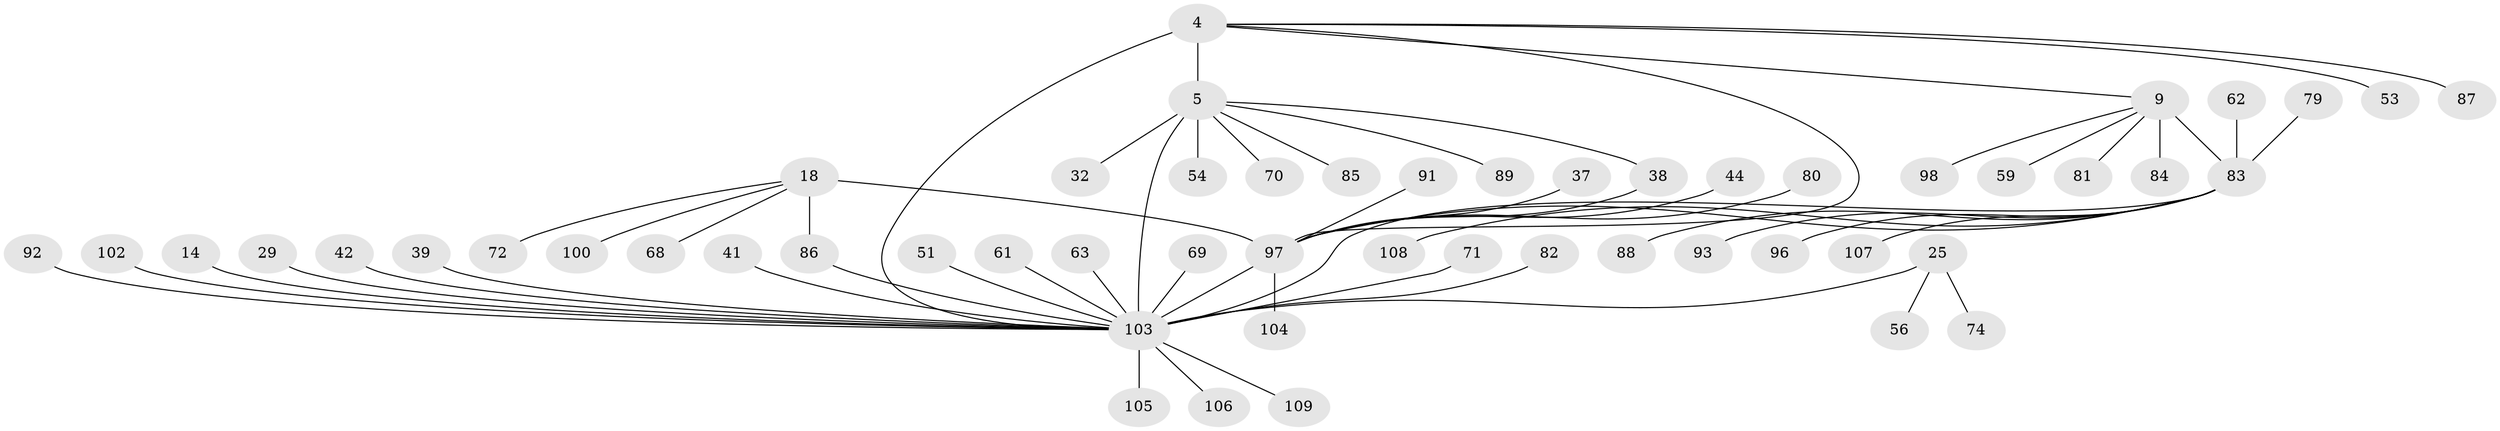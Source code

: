 // original degree distribution, {7: 0.045871559633027525, 8: 0.027522935779816515, 9: 0.027522935779816515, 6: 0.045871559633027525, 11: 0.027522935779816515, 10: 0.01834862385321101, 4: 0.03669724770642202, 13: 0.009174311926605505, 3: 0.06422018348623854, 5: 0.009174311926605505, 1: 0.4954128440366973, 2: 0.1926605504587156}
// Generated by graph-tools (version 1.1) at 2025/54/03/09/25 04:54:52]
// undirected, 54 vertices, 59 edges
graph export_dot {
graph [start="1"]
  node [color=gray90,style=filled];
  4 [super="+1"];
  5 [super="+2+3"];
  9 [super="+7"];
  14 [super="+13"];
  18 [super="+17"];
  25 [super="+22"];
  29;
  32;
  37;
  38;
  39;
  41;
  42;
  44;
  51;
  53;
  54;
  56;
  59 [super="+46"];
  61;
  62;
  63;
  68;
  69;
  70 [super="+57"];
  71;
  72;
  74;
  79;
  80;
  81;
  82;
  83 [super="+8+40+75+78+10+35+52"];
  84;
  85 [super="+77"];
  86;
  87;
  88;
  89;
  91;
  92;
  93;
  96 [super="+58"];
  97 [super="+20+47"];
  98;
  100;
  102;
  103 [super="+48+95+99"];
  104;
  105 [super="+101+36"];
  106 [super="+43+55"];
  107;
  108 [super="+76"];
  109 [super="+50"];
  4 -- 5 [weight=6];
  4 -- 87;
  4 -- 53;
  4 -- 9;
  4 -- 97;
  4 -- 103;
  5 -- 38;
  5 -- 89;
  5 -- 70;
  5 -- 32;
  5 -- 103 [weight=6];
  5 -- 54;
  5 -- 85;
  9 -- 98;
  9 -- 81;
  9 -- 84;
  9 -- 83 [weight=6];
  9 -- 59;
  14 -- 103 [weight=6];
  18 -- 72;
  18 -- 86;
  18 -- 100;
  18 -- 68;
  18 -- 97 [weight=6];
  25 -- 56;
  25 -- 74;
  25 -- 103 [weight=6];
  29 -- 103;
  37 -- 97;
  38 -- 97;
  39 -- 103;
  41 -- 103;
  42 -- 103;
  44 -- 97;
  51 -- 103;
  61 -- 103;
  62 -- 83;
  63 -- 103;
  69 -- 103;
  71 -- 103;
  79 -- 83;
  80 -- 97;
  82 -- 103;
  83 -- 93;
  83 -- 107;
  83 -- 96;
  83 -- 103 [weight=4];
  83 -- 97 [weight=2];
  83 -- 108;
  83 -- 88;
  86 -- 103;
  91 -- 97;
  92 -- 103;
  97 -- 103 [weight=6];
  97 -- 104;
  102 -- 103;
  103 -- 105 [weight=3];
  103 -- 109;
  103 -- 106;
}
